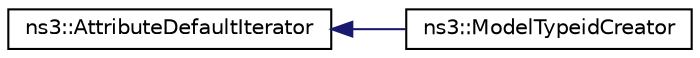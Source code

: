 digraph "Graphical Class Hierarchy"
{
 // LATEX_PDF_SIZE
  edge [fontname="Helvetica",fontsize="10",labelfontname="Helvetica",labelfontsize="10"];
  node [fontname="Helvetica",fontsize="10",shape=record];
  rankdir="LR";
  Node0 [label="ns3::AttributeDefaultIterator",height=0.2,width=0.4,color="black", fillcolor="white", style="filled",URL="$classns3_1_1_attribute_default_iterator.html",tooltip="Iterator to iterate on the default values of attributes of an ns3::Object."];
  Node0 -> Node1 [dir="back",color="midnightblue",fontsize="10",style="solid",fontname="Helvetica"];
  Node1 [label="ns3::ModelTypeidCreator",height=0.2,width=0.4,color="black", fillcolor="white", style="filled",URL="$classns3_1_1_model_typeid_creator.html",tooltip="ModelTypeIdCreator class."];
}
